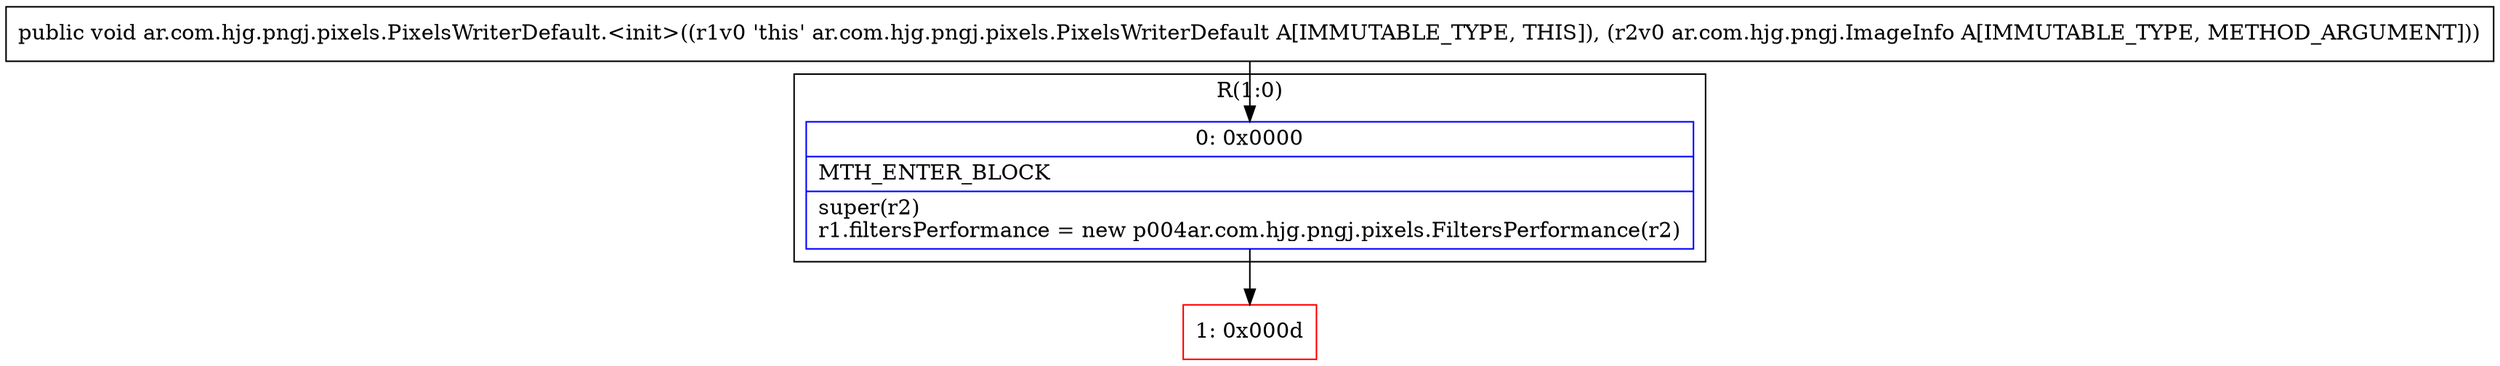 digraph "CFG forar.com.hjg.pngj.pixels.PixelsWriterDefault.\<init\>(Lar\/com\/hjg\/pngj\/ImageInfo;)V" {
subgraph cluster_Region_619524448 {
label = "R(1:0)";
node [shape=record,color=blue];
Node_0 [shape=record,label="{0\:\ 0x0000|MTH_ENTER_BLOCK\l|super(r2)\lr1.filtersPerformance = new p004ar.com.hjg.pngj.pixels.FiltersPerformance(r2)\l}"];
}
Node_1 [shape=record,color=red,label="{1\:\ 0x000d}"];
MethodNode[shape=record,label="{public void ar.com.hjg.pngj.pixels.PixelsWriterDefault.\<init\>((r1v0 'this' ar.com.hjg.pngj.pixels.PixelsWriterDefault A[IMMUTABLE_TYPE, THIS]), (r2v0 ar.com.hjg.pngj.ImageInfo A[IMMUTABLE_TYPE, METHOD_ARGUMENT])) }"];
MethodNode -> Node_0;
Node_0 -> Node_1;
}

